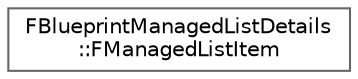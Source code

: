 digraph "Graphical Class Hierarchy"
{
 // INTERACTIVE_SVG=YES
 // LATEX_PDF_SIZE
  bgcolor="transparent";
  edge [fontname=Helvetica,fontsize=10,labelfontname=Helvetica,labelfontsize=10];
  node [fontname=Helvetica,fontsize=10,shape=box,height=0.2,width=0.4];
  rankdir="LR";
  Node0 [id="Node000000",label="FBlueprintManagedListDetails\l::FManagedListItem",height=0.2,width=0.4,color="grey40", fillcolor="white", style="filled",URL="$d1/df4/structFBlueprintManagedListDetails_1_1FManagedListItem.html",tooltip="List item node type."];
}
